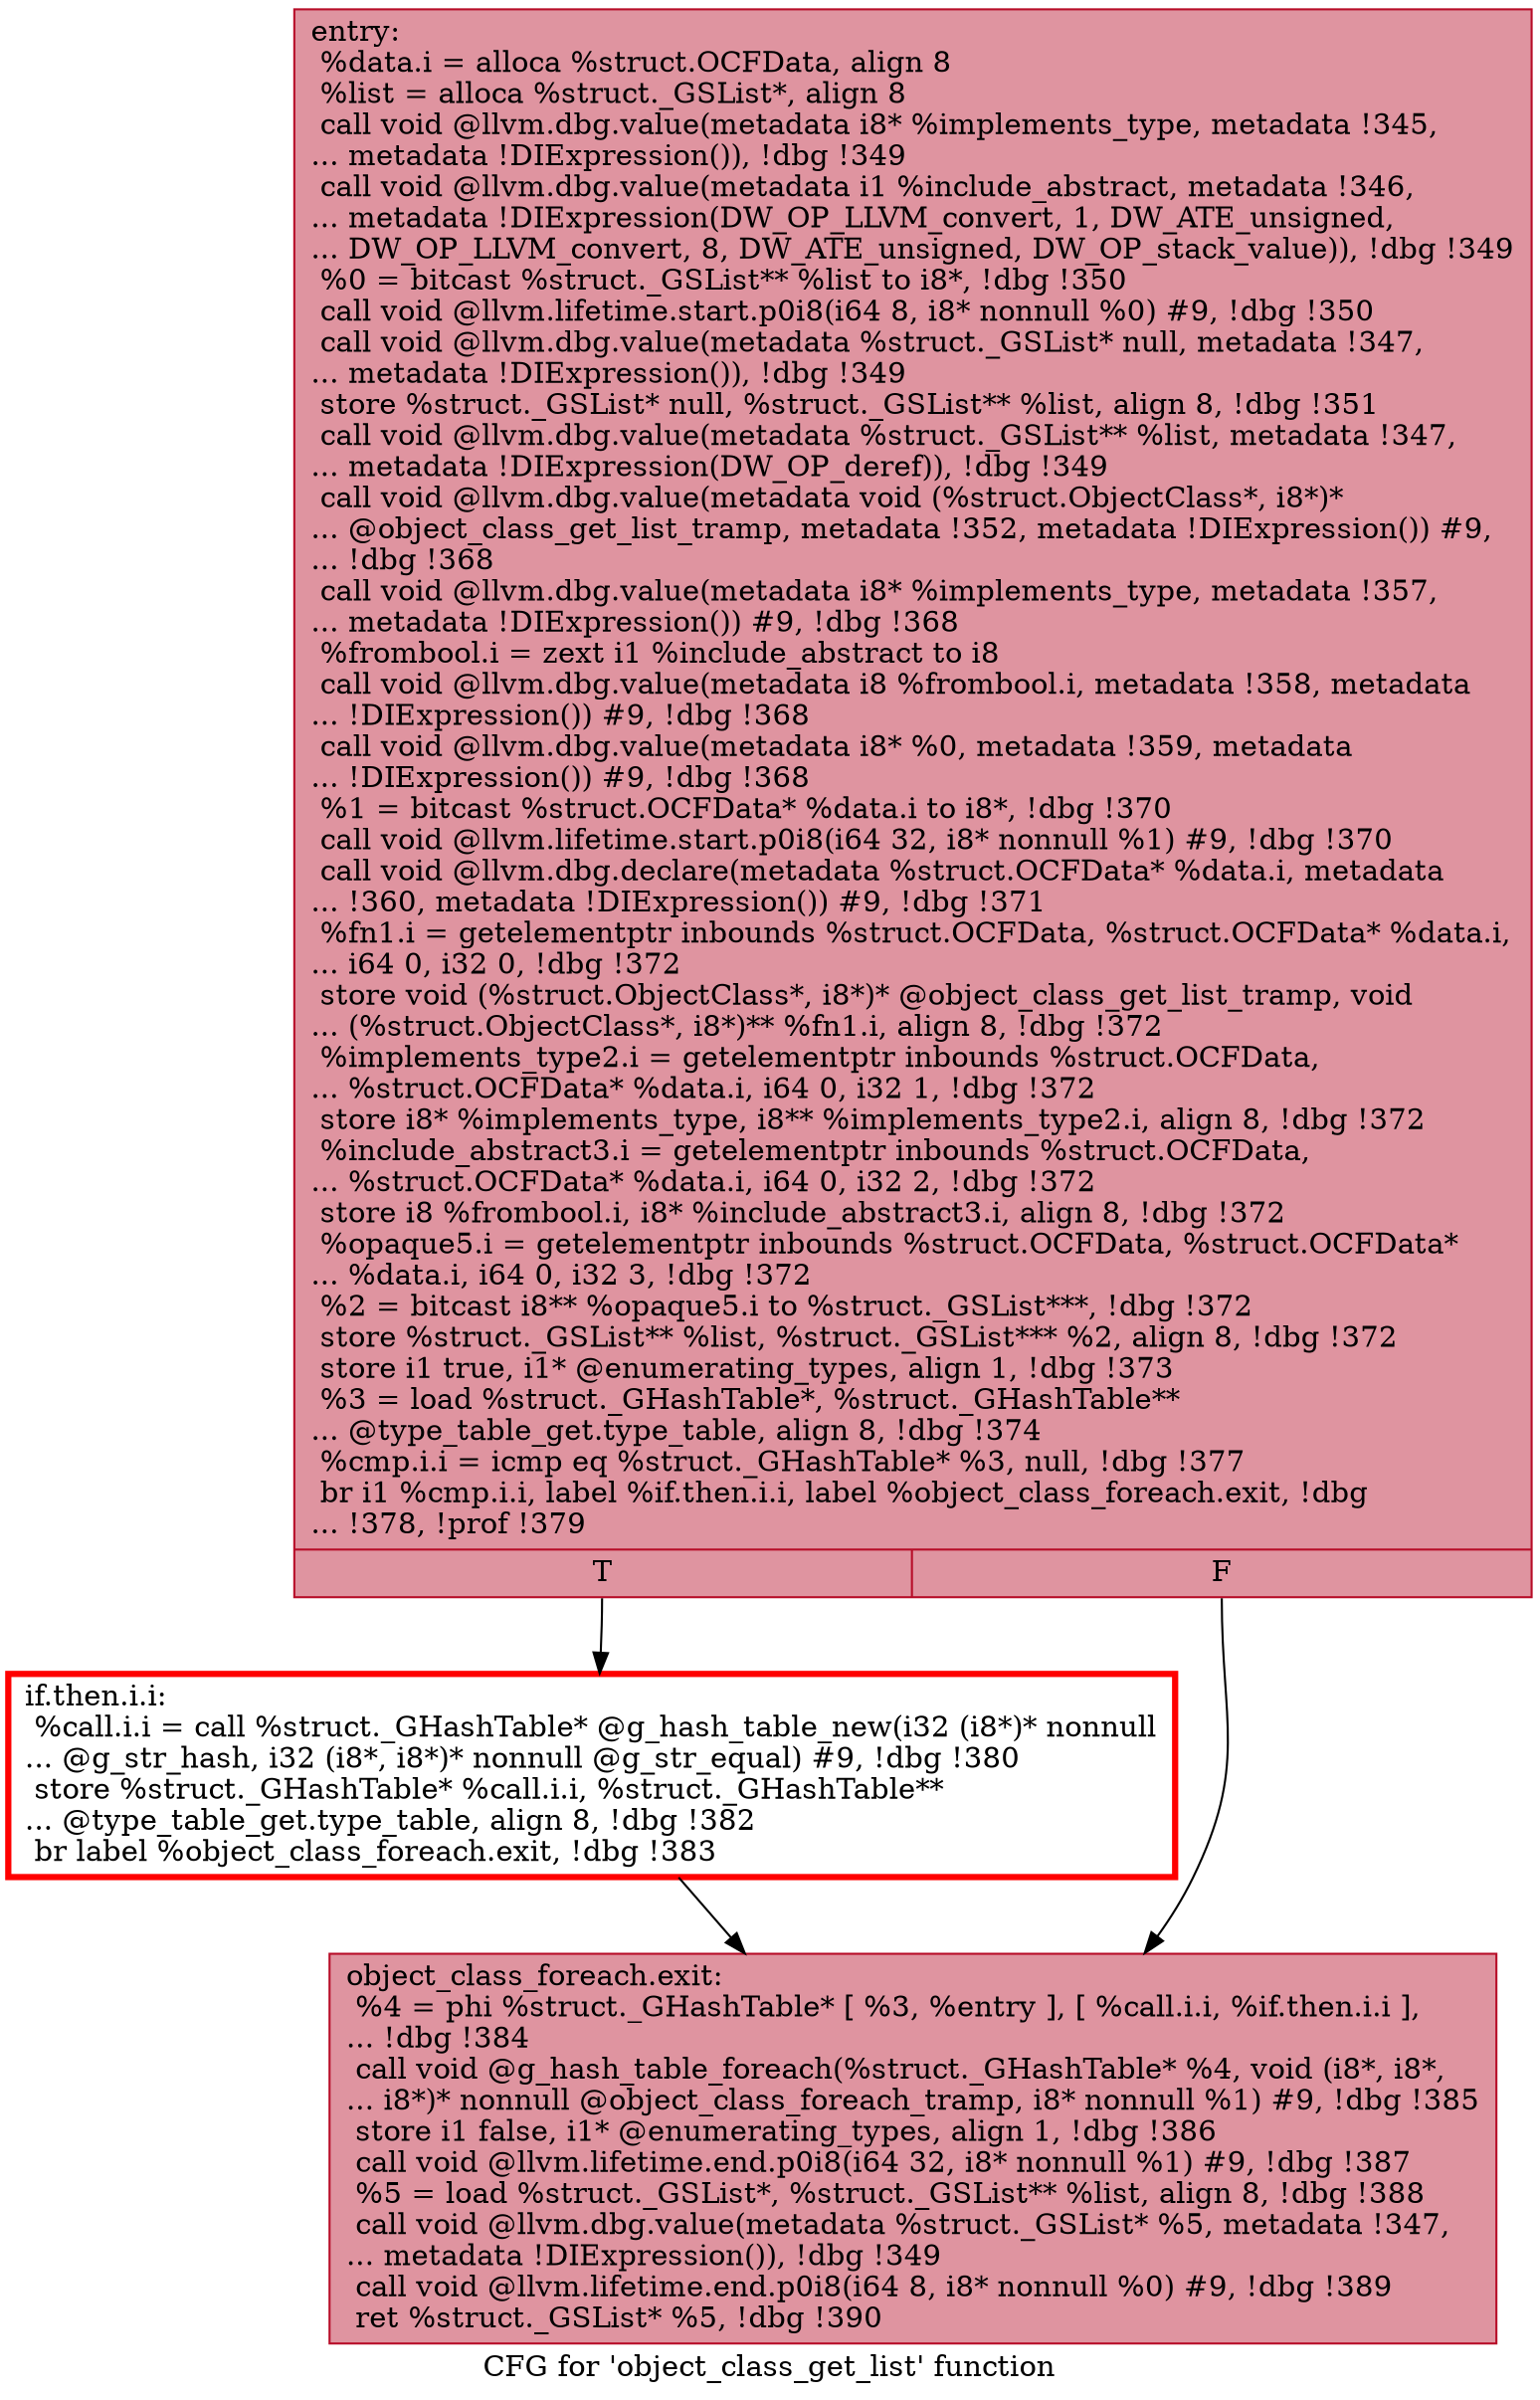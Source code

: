 digraph "CFG for 'object_class_get_list' function" {
	label="CFG for 'object_class_get_list' function";

	Node0x55ee224dff80 [shape=record,color="#b70d28ff", style=filled, fillcolor="#b70d2870",label="{entry:\l  %data.i = alloca %struct.OCFData, align 8\l  %list = alloca %struct._GSList*, align 8\l  call void @llvm.dbg.value(metadata i8* %implements_type, metadata !345,\l... metadata !DIExpression()), !dbg !349\l  call void @llvm.dbg.value(metadata i1 %include_abstract, metadata !346,\l... metadata !DIExpression(DW_OP_LLVM_convert, 1, DW_ATE_unsigned,\l... DW_OP_LLVM_convert, 8, DW_ATE_unsigned, DW_OP_stack_value)), !dbg !349\l  %0 = bitcast %struct._GSList** %list to i8*, !dbg !350\l  call void @llvm.lifetime.start.p0i8(i64 8, i8* nonnull %0) #9, !dbg !350\l  call void @llvm.dbg.value(metadata %struct._GSList* null, metadata !347,\l... metadata !DIExpression()), !dbg !349\l  store %struct._GSList* null, %struct._GSList** %list, align 8, !dbg !351\l  call void @llvm.dbg.value(metadata %struct._GSList** %list, metadata !347,\l... metadata !DIExpression(DW_OP_deref)), !dbg !349\l  call void @llvm.dbg.value(metadata void (%struct.ObjectClass*, i8*)*\l... @object_class_get_list_tramp, metadata !352, metadata !DIExpression()) #9,\l... !dbg !368\l  call void @llvm.dbg.value(metadata i8* %implements_type, metadata !357,\l... metadata !DIExpression()) #9, !dbg !368\l  %frombool.i = zext i1 %include_abstract to i8\l  call void @llvm.dbg.value(metadata i8 %frombool.i, metadata !358, metadata\l... !DIExpression()) #9, !dbg !368\l  call void @llvm.dbg.value(metadata i8* %0, metadata !359, metadata\l... !DIExpression()) #9, !dbg !368\l  %1 = bitcast %struct.OCFData* %data.i to i8*, !dbg !370\l  call void @llvm.lifetime.start.p0i8(i64 32, i8* nonnull %1) #9, !dbg !370\l  call void @llvm.dbg.declare(metadata %struct.OCFData* %data.i, metadata\l... !360, metadata !DIExpression()) #9, !dbg !371\l  %fn1.i = getelementptr inbounds %struct.OCFData, %struct.OCFData* %data.i,\l... i64 0, i32 0, !dbg !372\l  store void (%struct.ObjectClass*, i8*)* @object_class_get_list_tramp, void\l... (%struct.ObjectClass*, i8*)** %fn1.i, align 8, !dbg !372\l  %implements_type2.i = getelementptr inbounds %struct.OCFData,\l... %struct.OCFData* %data.i, i64 0, i32 1, !dbg !372\l  store i8* %implements_type, i8** %implements_type2.i, align 8, !dbg !372\l  %include_abstract3.i = getelementptr inbounds %struct.OCFData,\l... %struct.OCFData* %data.i, i64 0, i32 2, !dbg !372\l  store i8 %frombool.i, i8* %include_abstract3.i, align 8, !dbg !372\l  %opaque5.i = getelementptr inbounds %struct.OCFData, %struct.OCFData*\l... %data.i, i64 0, i32 3, !dbg !372\l  %2 = bitcast i8** %opaque5.i to %struct._GSList***, !dbg !372\l  store %struct._GSList** %list, %struct._GSList*** %2, align 8, !dbg !372\l  store i1 true, i1* @enumerating_types, align 1, !dbg !373\l  %3 = load %struct._GHashTable*, %struct._GHashTable**\l... @type_table_get.type_table, align 8, !dbg !374\l  %cmp.i.i = icmp eq %struct._GHashTable* %3, null, !dbg !377\l  br i1 %cmp.i.i, label %if.then.i.i, label %object_class_foreach.exit, !dbg\l... !378, !prof !379\l|{<s0>T|<s1>F}}"];
	Node0x55ee224dff80:s0 -> Node0x55ee225acf30;
	Node0x55ee224dff80:s1 -> Node0x55ee2268d060;
	Node0x55ee225acf30 [shape=record,penwidth=3.0, color="red",label="{if.then.i.i:                                      \l  %call.i.i = call %struct._GHashTable* @g_hash_table_new(i32 (i8*)* nonnull\l... @g_str_hash, i32 (i8*, i8*)* nonnull @g_str_equal) #9, !dbg !380\l  store %struct._GHashTable* %call.i.i, %struct._GHashTable**\l... @type_table_get.type_table, align 8, !dbg !382\l  br label %object_class_foreach.exit, !dbg !383\l}"];
	Node0x55ee225acf30 -> Node0x55ee2268d060;
	Node0x55ee2268d060 [shape=record,color="#b70d28ff", style=filled, fillcolor="#b70d2870",label="{object_class_foreach.exit:                        \l  %4 = phi %struct._GHashTable* [ %3, %entry ], [ %call.i.i, %if.then.i.i ],\l... !dbg !384\l  call void @g_hash_table_foreach(%struct._GHashTable* %4, void (i8*, i8*,\l... i8*)* nonnull @object_class_foreach_tramp, i8* nonnull %1) #9, !dbg !385\l  store i1 false, i1* @enumerating_types, align 1, !dbg !386\l  call void @llvm.lifetime.end.p0i8(i64 32, i8* nonnull %1) #9, !dbg !387\l  %5 = load %struct._GSList*, %struct._GSList** %list, align 8, !dbg !388\l  call void @llvm.dbg.value(metadata %struct._GSList* %5, metadata !347,\l... metadata !DIExpression()), !dbg !349\l  call void @llvm.lifetime.end.p0i8(i64 8, i8* nonnull %0) #9, !dbg !389\l  ret %struct._GSList* %5, !dbg !390\l}"];
}
